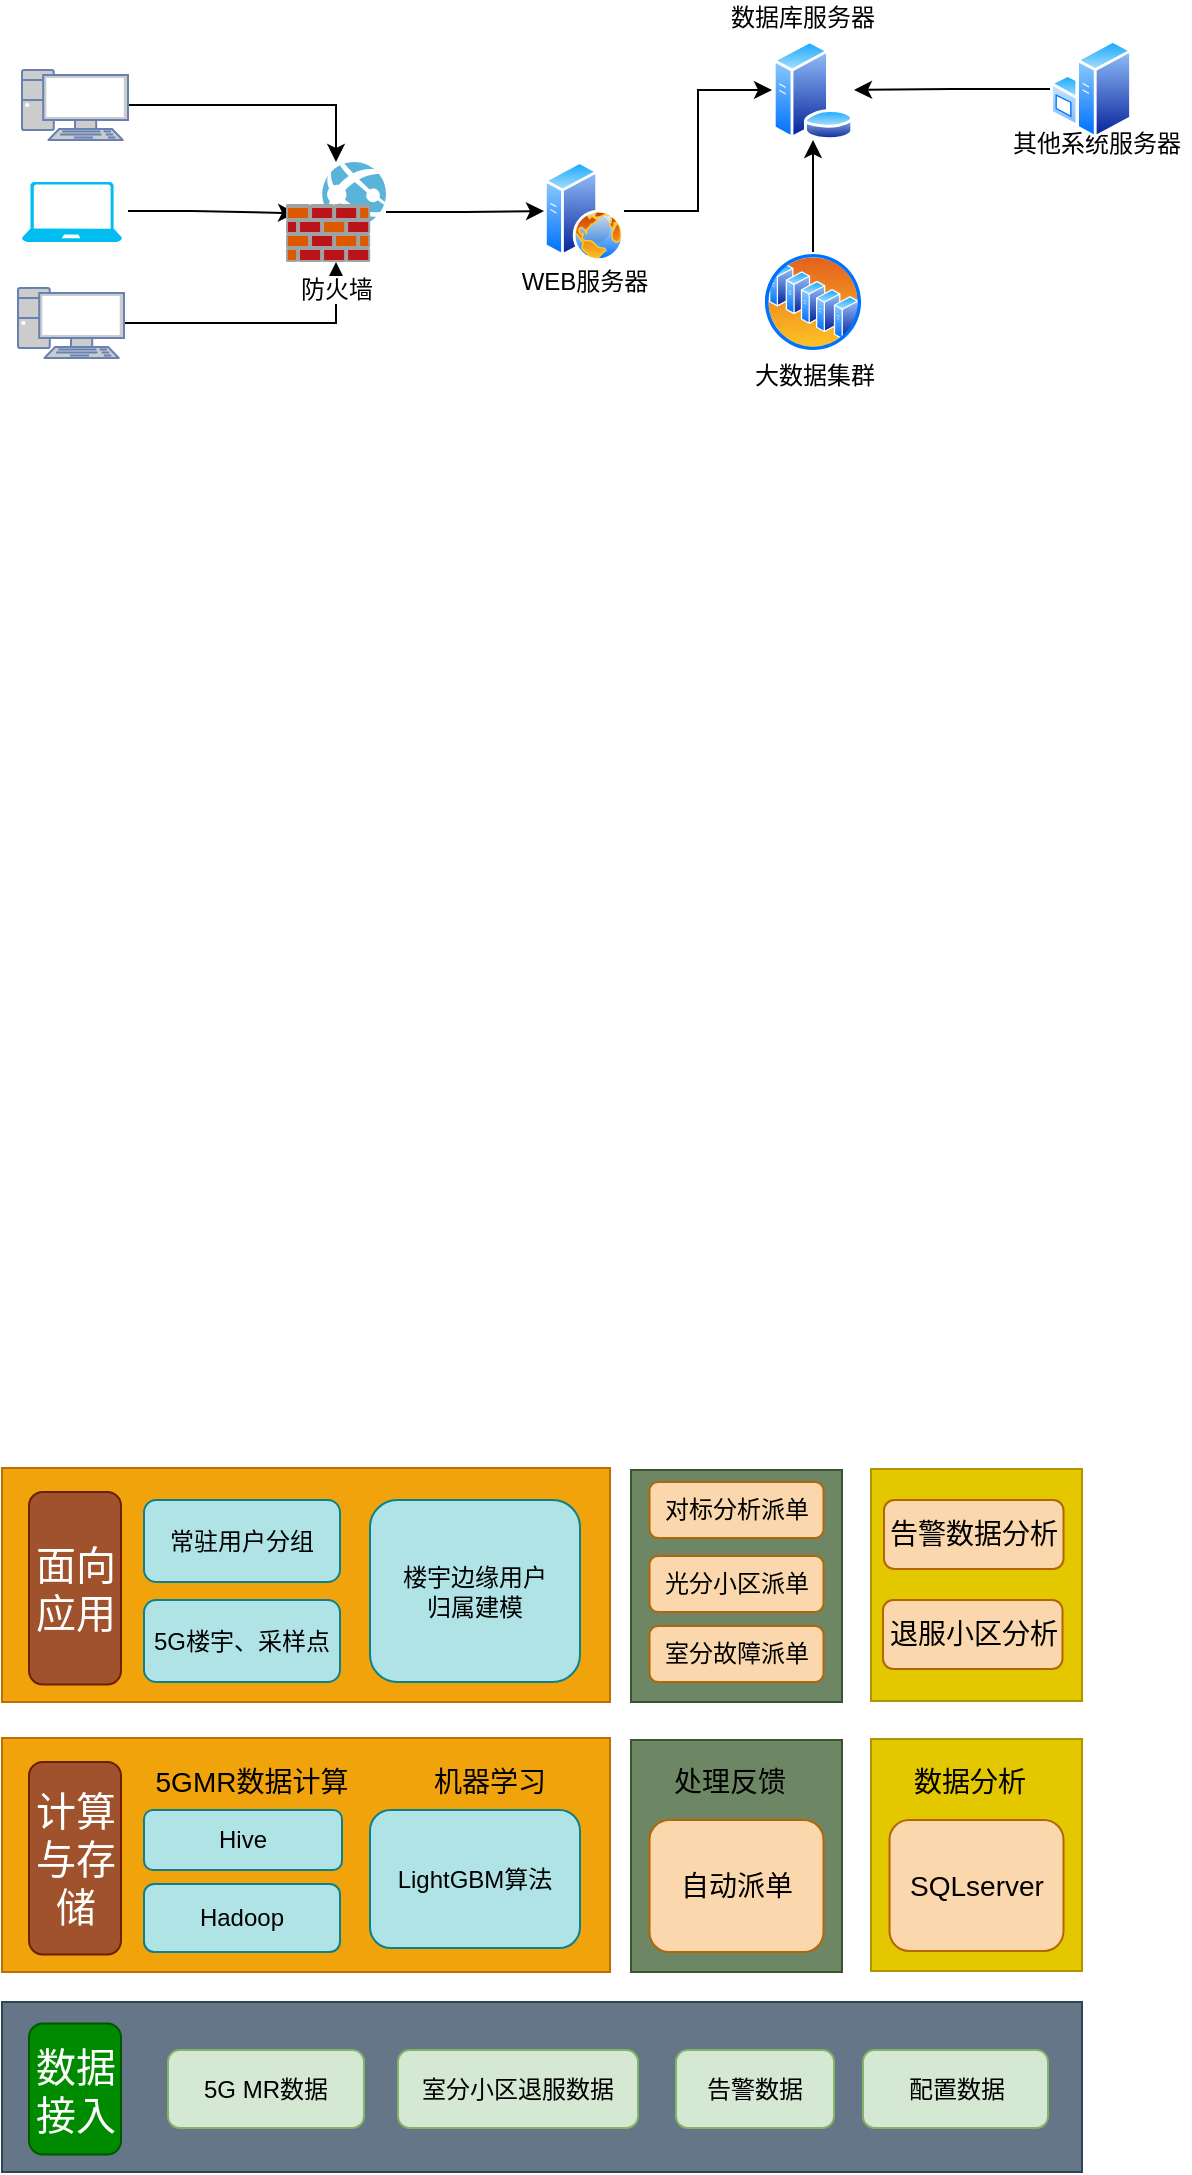 <mxfile version="14.8.0" type="github">
  <diagram id="NA7h08rs_rCC_Xl9zo_5" name="第 1 页">
    <mxGraphModel dx="910" dy="341" grid="0" gridSize="10" guides="1" tooltips="1" connect="1" arrows="1" fold="1" page="0" pageScale="1" pageWidth="827" pageHeight="1169" math="0" shadow="0">
      <root>
        <mxCell id="0" />
        <mxCell id="1" parent="0" />
        <mxCell id="zYbspTlBREFedDzpyp_q-38" style="edgeStyle=orthogonalEdgeStyle;rounded=0;orthogonalLoop=1;jettySize=auto;html=1;" edge="1" parent="1" source="zYbspTlBREFedDzpyp_q-2" target="zYbspTlBREFedDzpyp_q-6">
          <mxGeometry relative="1" as="geometry" />
        </mxCell>
        <mxCell id="zYbspTlBREFedDzpyp_q-2" value="" style="fontColor=#0066CC;verticalAlign=top;verticalLabelPosition=bottom;labelPosition=center;align=center;html=1;outlineConnect=0;fillColor=#CCCCCC;strokeColor=#6881B3;gradientColor=none;gradientDirection=north;strokeWidth=2;shape=mxgraph.networks.pc;" vertex="1" parent="1">
          <mxGeometry x="73" y="166" width="53" height="35" as="geometry" />
        </mxCell>
        <mxCell id="zYbspTlBREFedDzpyp_q-21" style="edgeStyle=orthogonalEdgeStyle;rounded=0;orthogonalLoop=1;jettySize=auto;html=1;entryX=0;entryY=0.5;entryDx=0;entryDy=0;" edge="1" parent="1" source="zYbspTlBREFedDzpyp_q-3" target="zYbspTlBREFedDzpyp_q-14">
          <mxGeometry relative="1" as="geometry" />
        </mxCell>
        <mxCell id="zYbspTlBREFedDzpyp_q-3" value="" style="aspect=fixed;perimeter=ellipsePerimeter;html=1;align=center;shadow=0;dashed=0;spacingTop=3;image;image=img/lib/active_directory/web_server.svg;" vertex="1" parent="1">
          <mxGeometry x="334" y="211.5" width="40" height="50" as="geometry" />
        </mxCell>
        <mxCell id="zYbspTlBREFedDzpyp_q-11" style="edgeStyle=orthogonalEdgeStyle;rounded=0;orthogonalLoop=1;jettySize=auto;html=1;startArrow=none;" edge="1" parent="1" target="zYbspTlBREFedDzpyp_q-6">
          <mxGeometry relative="1" as="geometry">
            <mxPoint x="189.0" y="237.083" as="sourcePoint" />
          </mxGeometry>
        </mxCell>
        <mxCell id="zYbspTlBREFedDzpyp_q-12" style="edgeStyle=orthogonalEdgeStyle;rounded=0;orthogonalLoop=1;jettySize=auto;html=1;" edge="1" parent="1" source="zYbspTlBREFedDzpyp_q-5" target="zYbspTlBREFedDzpyp_q-6">
          <mxGeometry relative="1" as="geometry" />
        </mxCell>
        <mxCell id="zYbspTlBREFedDzpyp_q-5" value="" style="fontColor=#0066CC;verticalAlign=top;verticalLabelPosition=bottom;labelPosition=center;align=center;html=1;outlineConnect=0;fillColor=#CCCCCC;strokeColor=#6881B3;gradientColor=none;gradientDirection=north;strokeWidth=2;shape=mxgraph.networks.pc;" vertex="1" parent="1">
          <mxGeometry x="71" y="275" width="53" height="35" as="geometry" />
        </mxCell>
        <mxCell id="zYbspTlBREFedDzpyp_q-13" style="edgeStyle=orthogonalEdgeStyle;rounded=0;orthogonalLoop=1;jettySize=auto;html=1;" edge="1" parent="1" source="zYbspTlBREFedDzpyp_q-6" target="zYbspTlBREFedDzpyp_q-3">
          <mxGeometry relative="1" as="geometry" />
        </mxCell>
        <mxCell id="zYbspTlBREFedDzpyp_q-6" value="防火墙" style="aspect=fixed;html=1;points=[];align=center;image;fontSize=12;image=img/lib/mscae/Web_App_Firewall.svg;" vertex="1" parent="1">
          <mxGeometry x="205" y="212" width="50" height="50" as="geometry" />
        </mxCell>
        <mxCell id="zYbspTlBREFedDzpyp_q-9" value="WEB服务器" style="text;html=1;align=center;verticalAlign=middle;resizable=0;points=[];autosize=1;strokeColor=none;" vertex="1" parent="1">
          <mxGeometry x="317.5" y="263" width="73" height="18" as="geometry" />
        </mxCell>
        <mxCell id="zYbspTlBREFedDzpyp_q-14" value="" style="aspect=fixed;perimeter=ellipsePerimeter;html=1;align=center;shadow=0;dashed=0;spacingTop=3;image;image=img/lib/active_directory/database_server.svg;" vertex="1" parent="1">
          <mxGeometry x="448" y="151" width="41" height="50" as="geometry" />
        </mxCell>
        <mxCell id="zYbspTlBREFedDzpyp_q-24" style="edgeStyle=orthogonalEdgeStyle;rounded=0;orthogonalLoop=1;jettySize=auto;html=1;entryX=0.5;entryY=1;entryDx=0;entryDy=0;" edge="1" parent="1" source="zYbspTlBREFedDzpyp_q-16" target="zYbspTlBREFedDzpyp_q-14">
          <mxGeometry relative="1" as="geometry" />
        </mxCell>
        <mxCell id="zYbspTlBREFedDzpyp_q-16" value="" style="aspect=fixed;perimeter=ellipsePerimeter;html=1;align=center;shadow=0;dashed=0;spacingTop=3;image;image=img/lib/active_directory/server_farm.svg;" vertex="1" parent="1">
          <mxGeometry x="443.5" y="257" width="50" height="50" as="geometry" />
        </mxCell>
        <mxCell id="zYbspTlBREFedDzpyp_q-17" value="数据库服务器" style="text;html=1;align=center;verticalAlign=middle;resizable=0;points=[];autosize=1;strokeColor=none;" vertex="1" parent="1">
          <mxGeometry x="421.5" y="131" width="82" height="18" as="geometry" />
        </mxCell>
        <mxCell id="zYbspTlBREFedDzpyp_q-18" value="大数据集群" style="text;html=1;align=center;verticalAlign=middle;resizable=0;points=[];autosize=1;strokeColor=none;" vertex="1" parent="1">
          <mxGeometry x="433.5" y="310" width="70" height="18" as="geometry" />
        </mxCell>
        <mxCell id="zYbspTlBREFedDzpyp_q-20" value="其他系统服务器" style="text;html=1;align=center;verticalAlign=middle;resizable=0;points=[];autosize=1;strokeColor=none;" vertex="1" parent="1">
          <mxGeometry x="563" y="194" width="94" height="18" as="geometry" />
        </mxCell>
        <mxCell id="zYbspTlBREFedDzpyp_q-23" style="edgeStyle=orthogonalEdgeStyle;rounded=0;orthogonalLoop=1;jettySize=auto;html=1;" edge="1" parent="1" source="zYbspTlBREFedDzpyp_q-22" target="zYbspTlBREFedDzpyp_q-14">
          <mxGeometry relative="1" as="geometry" />
        </mxCell>
        <mxCell id="zYbspTlBREFedDzpyp_q-22" value="" style="aspect=fixed;perimeter=ellipsePerimeter;html=1;align=center;shadow=0;dashed=0;spacingTop=3;image;image=img/lib/active_directory/windows_server.svg;" vertex="1" parent="1">
          <mxGeometry x="587" y="150.5" width="41" height="50" as="geometry" />
        </mxCell>
        <mxCell id="zYbspTlBREFedDzpyp_q-31" value="" style="verticalLabelPosition=bottom;html=1;verticalAlign=top;align=center;strokeColor=none;fillColor=#00BEF2;shape=mxgraph.azure.laptop;pointerEvents=1;" vertex="1" parent="1">
          <mxGeometry x="73" y="222" width="50" height="30" as="geometry" />
        </mxCell>
        <mxCell id="zYbspTlBREFedDzpyp_q-33" value="" style="edgeStyle=orthogonalEdgeStyle;rounded=0;orthogonalLoop=1;jettySize=auto;html=1;endArrow=none;" edge="1" parent="1">
          <mxGeometry relative="1" as="geometry">
            <mxPoint x="126" y="236.5" as="sourcePoint" />
            <mxPoint x="189.0" y="237.083" as="targetPoint" />
            <Array as="points">
              <mxPoint x="158" y="237" />
              <mxPoint x="189" y="237" />
            </Array>
          </mxGeometry>
        </mxCell>
        <mxCell id="zYbspTlBREFedDzpyp_q-41" value="" style="rounded=0;whiteSpace=wrap;html=1;fillColor=#647687;strokeColor=#314354;fontColor=#ffffff;" vertex="1" parent="1">
          <mxGeometry x="63" y="1132" width="540" height="85" as="geometry" />
        </mxCell>
        <mxCell id="zYbspTlBREFedDzpyp_q-42" value="&lt;font style=&quot;font-size: 20px&quot;&gt;数据接入&lt;/font&gt;" style="rounded=1;whiteSpace=wrap;html=1;fillColor=#008a00;strokeColor=#005700;fontColor=#ffffff;" vertex="1" parent="1">
          <mxGeometry x="76.5" y="1142.75" width="46" height="65.5" as="geometry" />
        </mxCell>
        <mxCell id="zYbspTlBREFedDzpyp_q-43" value="5G MR数据" style="rounded=1;whiteSpace=wrap;html=1;fillColor=#d5e8d4;strokeColor=#82b366;" vertex="1" parent="1">
          <mxGeometry x="146" y="1156" width="98" height="39" as="geometry" />
        </mxCell>
        <mxCell id="zYbspTlBREFedDzpyp_q-44" value="室分小区退服数据" style="rounded=1;whiteSpace=wrap;html=1;fillColor=#d5e8d4;strokeColor=#82b366;" vertex="1" parent="1">
          <mxGeometry x="261" y="1156" width="120" height="39" as="geometry" />
        </mxCell>
        <mxCell id="zYbspTlBREFedDzpyp_q-45" value="告警数据" style="rounded=1;whiteSpace=wrap;html=1;fillColor=#d5e8d4;strokeColor=#82b366;" vertex="1" parent="1">
          <mxGeometry x="400" y="1156" width="79" height="39" as="geometry" />
        </mxCell>
        <mxCell id="zYbspTlBREFedDzpyp_q-46" value="配置数据" style="rounded=1;whiteSpace=wrap;html=1;fillColor=#d5e8d4;strokeColor=#82b366;" vertex="1" parent="1">
          <mxGeometry x="493.5" y="1156" width="92.5" height="39" as="geometry" />
        </mxCell>
        <mxCell id="zYbspTlBREFedDzpyp_q-47" value="" style="rounded=0;whiteSpace=wrap;html=1;fillColor=#f0a30a;strokeColor=#BD7000;fontColor=#000000;" vertex="1" parent="1">
          <mxGeometry x="63" y="1000" width="304" height="117" as="geometry" />
        </mxCell>
        <mxCell id="zYbspTlBREFedDzpyp_q-48" value="&lt;span style=&quot;font-size: 20px&quot;&gt;计算与存储&lt;/span&gt;" style="rounded=1;whiteSpace=wrap;html=1;fillColor=#a0522d;strokeColor=#6D1F00;fontColor=#ffffff;" vertex="1" parent="1">
          <mxGeometry x="76.5" y="1012" width="46" height="96.25" as="geometry" />
        </mxCell>
        <mxCell id="zYbspTlBREFedDzpyp_q-49" value="Hadoop" style="rounded=1;whiteSpace=wrap;html=1;fillColor=#b0e3e6;strokeColor=#0e8088;" vertex="1" parent="1">
          <mxGeometry x="134" y="1073" width="98" height="34" as="geometry" />
        </mxCell>
        <mxCell id="zYbspTlBREFedDzpyp_q-53" value="Hive" style="rounded=1;whiteSpace=wrap;html=1;fillColor=#b0e3e6;strokeColor=#0e8088;" vertex="1" parent="1">
          <mxGeometry x="134" y="1036" width="99" height="30" as="geometry" />
        </mxCell>
        <mxCell id="zYbspTlBREFedDzpyp_q-54" value="&lt;span style=&quot;font-size: 14px&quot;&gt;机器学习&lt;/span&gt;" style="text;html=1;strokeColor=none;fillColor=none;align=center;verticalAlign=middle;whiteSpace=wrap;rounded=0;" vertex="1" parent="1">
          <mxGeometry x="273" y="1012" width="68" height="20" as="geometry" />
        </mxCell>
        <mxCell id="zYbspTlBREFedDzpyp_q-55" value="&lt;font style=&quot;font-size: 14px&quot;&gt;5GMR数据计算&lt;/font&gt;" style="text;html=1;strokeColor=none;fillColor=none;align=center;verticalAlign=middle;whiteSpace=wrap;rounded=0;" vertex="1" parent="1">
          <mxGeometry x="132" y="1012" width="112" height="20" as="geometry" />
        </mxCell>
        <mxCell id="zYbspTlBREFedDzpyp_q-57" value="" style="rounded=0;whiteSpace=wrap;html=1;fillColor=#6d8764;strokeColor=#3A5431;fontColor=#ffffff;" vertex="1" parent="1">
          <mxGeometry x="377.5" y="1001" width="105.5" height="116" as="geometry" />
        </mxCell>
        <mxCell id="zYbspTlBREFedDzpyp_q-58" value="&lt;font style=&quot;font-size: 14px&quot;&gt;自动派单&lt;/font&gt;" style="rounded=1;whiteSpace=wrap;html=1;fillColor=#fad7ac;strokeColor=#b46504;" vertex="1" parent="1">
          <mxGeometry x="386.75" y="1041" width="87" height="66" as="geometry" />
        </mxCell>
        <mxCell id="zYbspTlBREFedDzpyp_q-59" value="&lt;span style=&quot;font-size: 14px&quot;&gt;处理反馈&lt;/span&gt;" style="text;html=1;strokeColor=none;fillColor=none;align=center;verticalAlign=middle;whiteSpace=wrap;rounded=0;" vertex="1" parent="1">
          <mxGeometry x="393" y="1012" width="68" height="20" as="geometry" />
        </mxCell>
        <mxCell id="zYbspTlBREFedDzpyp_q-60" value="" style="rounded=0;whiteSpace=wrap;html=1;fillColor=#e3c800;strokeColor=#B09500;fontColor=#000000;" vertex="1" parent="1">
          <mxGeometry x="497.5" y="1000.5" width="105.5" height="116" as="geometry" />
        </mxCell>
        <mxCell id="zYbspTlBREFedDzpyp_q-61" value="&lt;span style=&quot;font-size: 14px&quot;&gt;SQLserver&lt;br&gt;&lt;/span&gt;" style="rounded=1;whiteSpace=wrap;html=1;fillColor=#fad7ac;strokeColor=#b46504;" vertex="1" parent="1">
          <mxGeometry x="506.75" y="1041" width="87" height="65.5" as="geometry" />
        </mxCell>
        <mxCell id="zYbspTlBREFedDzpyp_q-63" value="&lt;span style=&quot;font-size: 14px&quot;&gt;数据分析&lt;/span&gt;" style="text;html=1;strokeColor=none;fillColor=none;align=center;verticalAlign=middle;whiteSpace=wrap;rounded=0;" vertex="1" parent="1">
          <mxGeometry x="513" y="1012" width="68" height="20" as="geometry" />
        </mxCell>
        <mxCell id="zYbspTlBREFedDzpyp_q-71" value="" style="rounded=0;whiteSpace=wrap;html=1;fillColor=#f0a30a;strokeColor=#BD7000;fontColor=#000000;" vertex="1" parent="1">
          <mxGeometry x="63" y="865" width="304" height="117" as="geometry" />
        </mxCell>
        <mxCell id="zYbspTlBREFedDzpyp_q-72" value="&lt;span style=&quot;font-size: 20px&quot;&gt;面向应用&lt;/span&gt;" style="rounded=1;whiteSpace=wrap;html=1;fillColor=#a0522d;strokeColor=#6D1F00;fontColor=#ffffff;" vertex="1" parent="1">
          <mxGeometry x="76.5" y="877" width="46" height="96.25" as="geometry" />
        </mxCell>
        <mxCell id="zYbspTlBREFedDzpyp_q-73" value="5G楼宇、采样点" style="rounded=1;whiteSpace=wrap;html=1;fillColor=#b0e3e6;strokeColor=#0e8088;" vertex="1" parent="1">
          <mxGeometry x="134" y="931" width="98" height="41" as="geometry" />
        </mxCell>
        <mxCell id="zYbspTlBREFedDzpyp_q-78" value="" style="rounded=0;whiteSpace=wrap;html=1;fillColor=#6d8764;strokeColor=#3A5431;fontColor=#ffffff;" vertex="1" parent="1">
          <mxGeometry x="377.5" y="866" width="105.5" height="116" as="geometry" />
        </mxCell>
        <mxCell id="zYbspTlBREFedDzpyp_q-79" value="室分故障派单" style="rounded=1;whiteSpace=wrap;html=1;fillColor=#fad7ac;strokeColor=#b46504;" vertex="1" parent="1">
          <mxGeometry x="386.75" y="944" width="87" height="28" as="geometry" />
        </mxCell>
        <mxCell id="zYbspTlBREFedDzpyp_q-81" value="" style="rounded=0;whiteSpace=wrap;html=1;fillColor=#e3c800;strokeColor=#B09500;fontColor=#000000;" vertex="1" parent="1">
          <mxGeometry x="497.5" y="865.5" width="105.5" height="116" as="geometry" />
        </mxCell>
        <mxCell id="zYbspTlBREFedDzpyp_q-82" value="&lt;span style=&quot;font-size: 14px&quot;&gt;退服小区分析&lt;br&gt;&lt;/span&gt;" style="rounded=1;whiteSpace=wrap;html=1;fillColor=#fad7ac;strokeColor=#b46504;" vertex="1" parent="1">
          <mxGeometry x="503.5" y="931" width="89.75" height="34.5" as="geometry" />
        </mxCell>
        <mxCell id="zYbspTlBREFedDzpyp_q-84" value="&lt;span style=&quot;font-size: 14px&quot;&gt;告警数据分析&lt;br&gt;&lt;/span&gt;" style="rounded=1;whiteSpace=wrap;html=1;fillColor=#fad7ac;strokeColor=#b46504;" vertex="1" parent="1">
          <mxGeometry x="504" y="881" width="89.75" height="34.5" as="geometry" />
        </mxCell>
        <mxCell id="zYbspTlBREFedDzpyp_q-85" value="常驻用户分组" style="rounded=1;whiteSpace=wrap;html=1;fillColor=#b0e3e6;strokeColor=#0e8088;" vertex="1" parent="1">
          <mxGeometry x="134" y="881" width="98" height="41" as="geometry" />
        </mxCell>
        <mxCell id="zYbspTlBREFedDzpyp_q-86" value="LightGBM算法" style="rounded=1;whiteSpace=wrap;html=1;fillColor=#b0e3e6;strokeColor=#0e8088;" vertex="1" parent="1">
          <mxGeometry x="247" y="1036" width="105" height="69" as="geometry" />
        </mxCell>
        <mxCell id="zYbspTlBREFedDzpyp_q-87" value="楼宇边缘用户&lt;br&gt;归属建模" style="rounded=1;whiteSpace=wrap;html=1;fillColor=#b0e3e6;strokeColor=#0e8088;" vertex="1" parent="1">
          <mxGeometry x="247" y="881" width="105" height="91" as="geometry" />
        </mxCell>
        <mxCell id="zYbspTlBREFedDzpyp_q-88" value="光分小区派单" style="rounded=1;whiteSpace=wrap;html=1;fillColor=#fad7ac;strokeColor=#b46504;" vertex="1" parent="1">
          <mxGeometry x="386.75" y="909" width="87" height="28" as="geometry" />
        </mxCell>
        <mxCell id="zYbspTlBREFedDzpyp_q-89" value="对标分析派单" style="rounded=1;whiteSpace=wrap;html=1;fillColor=#fad7ac;strokeColor=#b46504;" vertex="1" parent="1">
          <mxGeometry x="386.75" y="872" width="87" height="28" as="geometry" />
        </mxCell>
      </root>
    </mxGraphModel>
  </diagram>
</mxfile>
